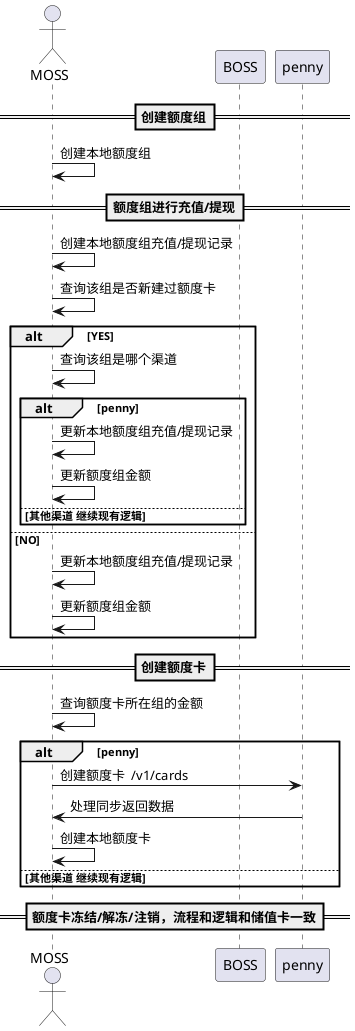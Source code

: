 @startuml
'https://plantuml.com/sequence-diagram

actor MOSS
participant BOSS
participant penny

== 创建额度组==
    MOSS -> MOSS: 创建本地额度组

== 额度组进行充值/提现==

    MOSS -> MOSS: 创建本地额度组充值/提现记录
    MOSS -> MOSS: 查询该组是否新建过额度卡
    alt YES
        MOSS -> MOSS: 查询该组是哪个渠道
        alt penny
        MOSS -> MOSS: 更新本地额度组充值/提现记录
        MOSS -> MOSS: 更新额度组金额
        else 其他渠道 继续现有逻辑
        end
    else NO
        MOSS -> MOSS: 更新本地额度组充值/提现记录
        MOSS -> MOSS: 更新额度组金额
end

== 创建额度卡==
    MOSS -> MOSS: 查询额度卡所在组的金额
alt penny
    MOSS -> penny: 创建额度卡  /v1/cards
    penny -> MOSS: 处理同步返回数据
    MOSS -> MOSS: 创建本地额度卡
else 其他渠道 继续现有逻辑

end


== 额度卡冻结/解冻/注销，流程和逻辑和储值卡一致==


@enduml